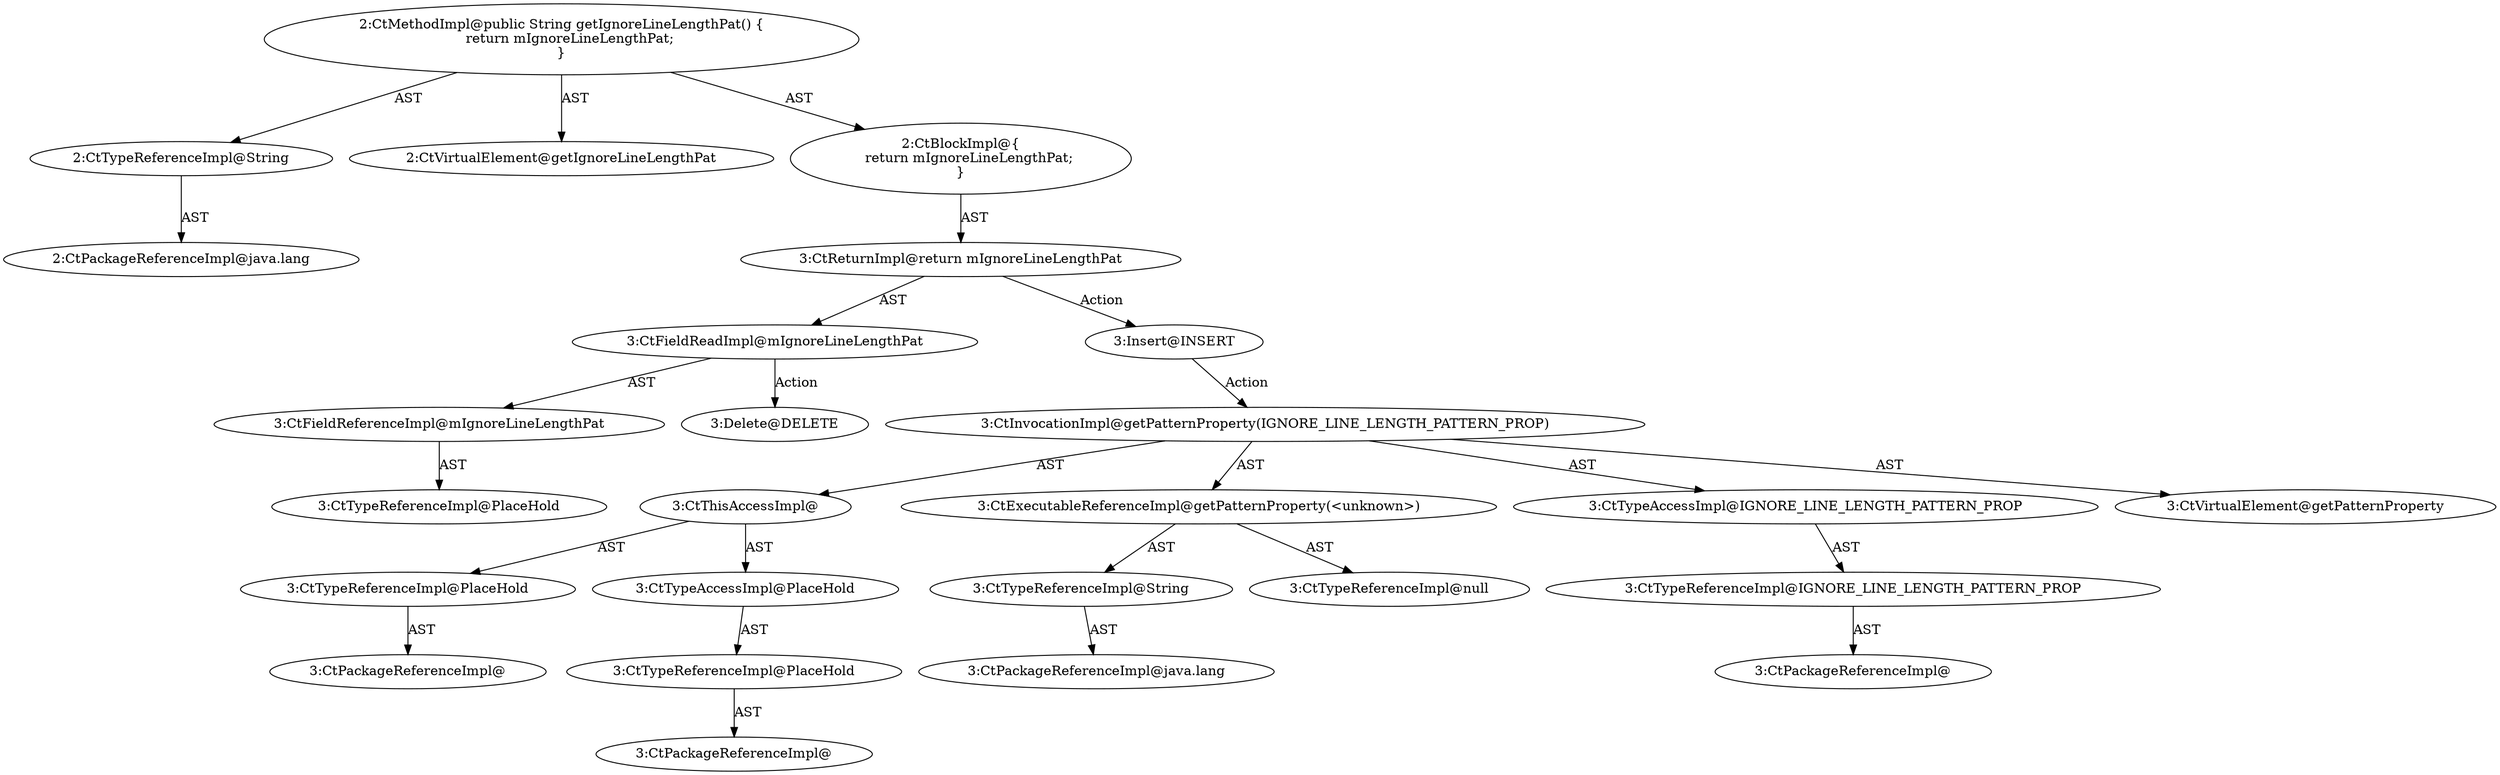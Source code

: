 digraph "getIgnoreLineLengthPat#?" {
0 [label="2:CtTypeReferenceImpl@String" shape=ellipse]
1 [label="2:CtPackageReferenceImpl@java.lang" shape=ellipse]
2 [label="2:CtVirtualElement@getIgnoreLineLengthPat" shape=ellipse]
3 [label="3:CtFieldReferenceImpl@mIgnoreLineLengthPat" shape=ellipse]
4 [label="3:CtTypeReferenceImpl@PlaceHold" shape=ellipse]
5 [label="3:CtFieldReadImpl@mIgnoreLineLengthPat" shape=ellipse]
6 [label="3:CtReturnImpl@return mIgnoreLineLengthPat" shape=ellipse]
7 [label="2:CtBlockImpl@\{
    return mIgnoreLineLengthPat;
\}" shape=ellipse]
8 [label="2:CtMethodImpl@public String getIgnoreLineLengthPat() \{
    return mIgnoreLineLengthPat;
\}" shape=ellipse]
9 [label="3:Delete@DELETE" shape=ellipse]
10 [label="3:Insert@INSERT" shape=ellipse]
11 [label="3:CtPackageReferenceImpl@" shape=ellipse]
12 [label="3:CtTypeReferenceImpl@PlaceHold" shape=ellipse]
13 [label="3:CtPackageReferenceImpl@" shape=ellipse]
14 [label="3:CtTypeReferenceImpl@PlaceHold" shape=ellipse]
15 [label="3:CtTypeAccessImpl@PlaceHold" shape=ellipse]
16 [label="3:CtThisAccessImpl@" shape=ellipse]
17 [label="3:CtPackageReferenceImpl@java.lang" shape=ellipse]
18 [label="3:CtTypeReferenceImpl@String" shape=ellipse]
19 [label="3:CtTypeReferenceImpl@null" shape=ellipse]
20 [label="3:CtExecutableReferenceImpl@getPatternProperty(<unknown>)" shape=ellipse]
21 [label="3:CtPackageReferenceImpl@" shape=ellipse]
22 [label="3:CtTypeReferenceImpl@IGNORE_LINE_LENGTH_PATTERN_PROP" shape=ellipse]
23 [label="3:CtTypeAccessImpl@IGNORE_LINE_LENGTH_PATTERN_PROP" shape=ellipse]
24 [label="3:CtInvocationImpl@getPatternProperty(IGNORE_LINE_LENGTH_PATTERN_PROP)" shape=ellipse]
25 [label="3:CtVirtualElement@getPatternProperty" shape=ellipse]
0 -> 1 [label="AST"];
3 -> 4 [label="AST"];
5 -> 3 [label="AST"];
5 -> 9 [label="Action"];
6 -> 5 [label="AST"];
6 -> 10 [label="Action"];
7 -> 6 [label="AST"];
8 -> 2 [label="AST"];
8 -> 0 [label="AST"];
8 -> 7 [label="AST"];
10 -> 24 [label="Action"];
12 -> 11 [label="AST"];
14 -> 13 [label="AST"];
15 -> 14 [label="AST"];
16 -> 12 [label="AST"];
16 -> 15 [label="AST"];
18 -> 17 [label="AST"];
20 -> 18 [label="AST"];
20 -> 19 [label="AST"];
22 -> 21 [label="AST"];
23 -> 22 [label="AST"];
24 -> 25 [label="AST"];
24 -> 16 [label="AST"];
24 -> 20 [label="AST"];
24 -> 23 [label="AST"];
}